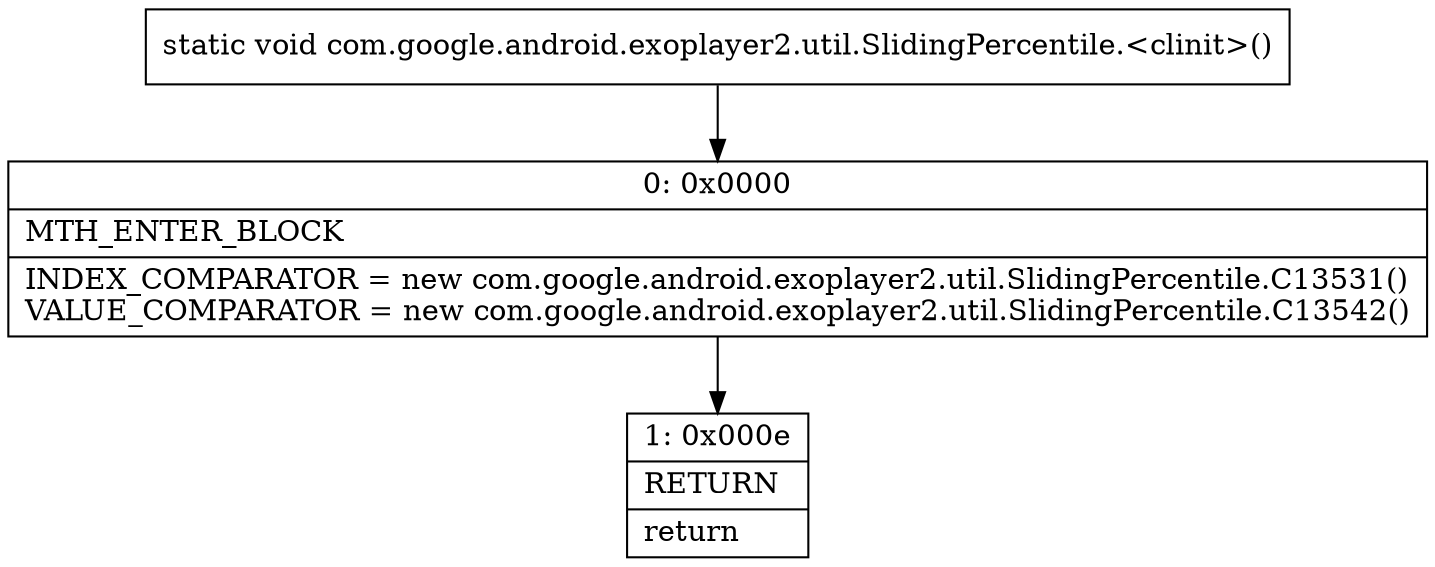 digraph "CFG forcom.google.android.exoplayer2.util.SlidingPercentile.\<clinit\>()V" {
Node_0 [shape=record,label="{0\:\ 0x0000|MTH_ENTER_BLOCK\l|INDEX_COMPARATOR = new com.google.android.exoplayer2.util.SlidingPercentile.C13531()\lVALUE_COMPARATOR = new com.google.android.exoplayer2.util.SlidingPercentile.C13542()\l}"];
Node_1 [shape=record,label="{1\:\ 0x000e|RETURN\l|return\l}"];
MethodNode[shape=record,label="{static void com.google.android.exoplayer2.util.SlidingPercentile.\<clinit\>() }"];
MethodNode -> Node_0;
Node_0 -> Node_1;
}

